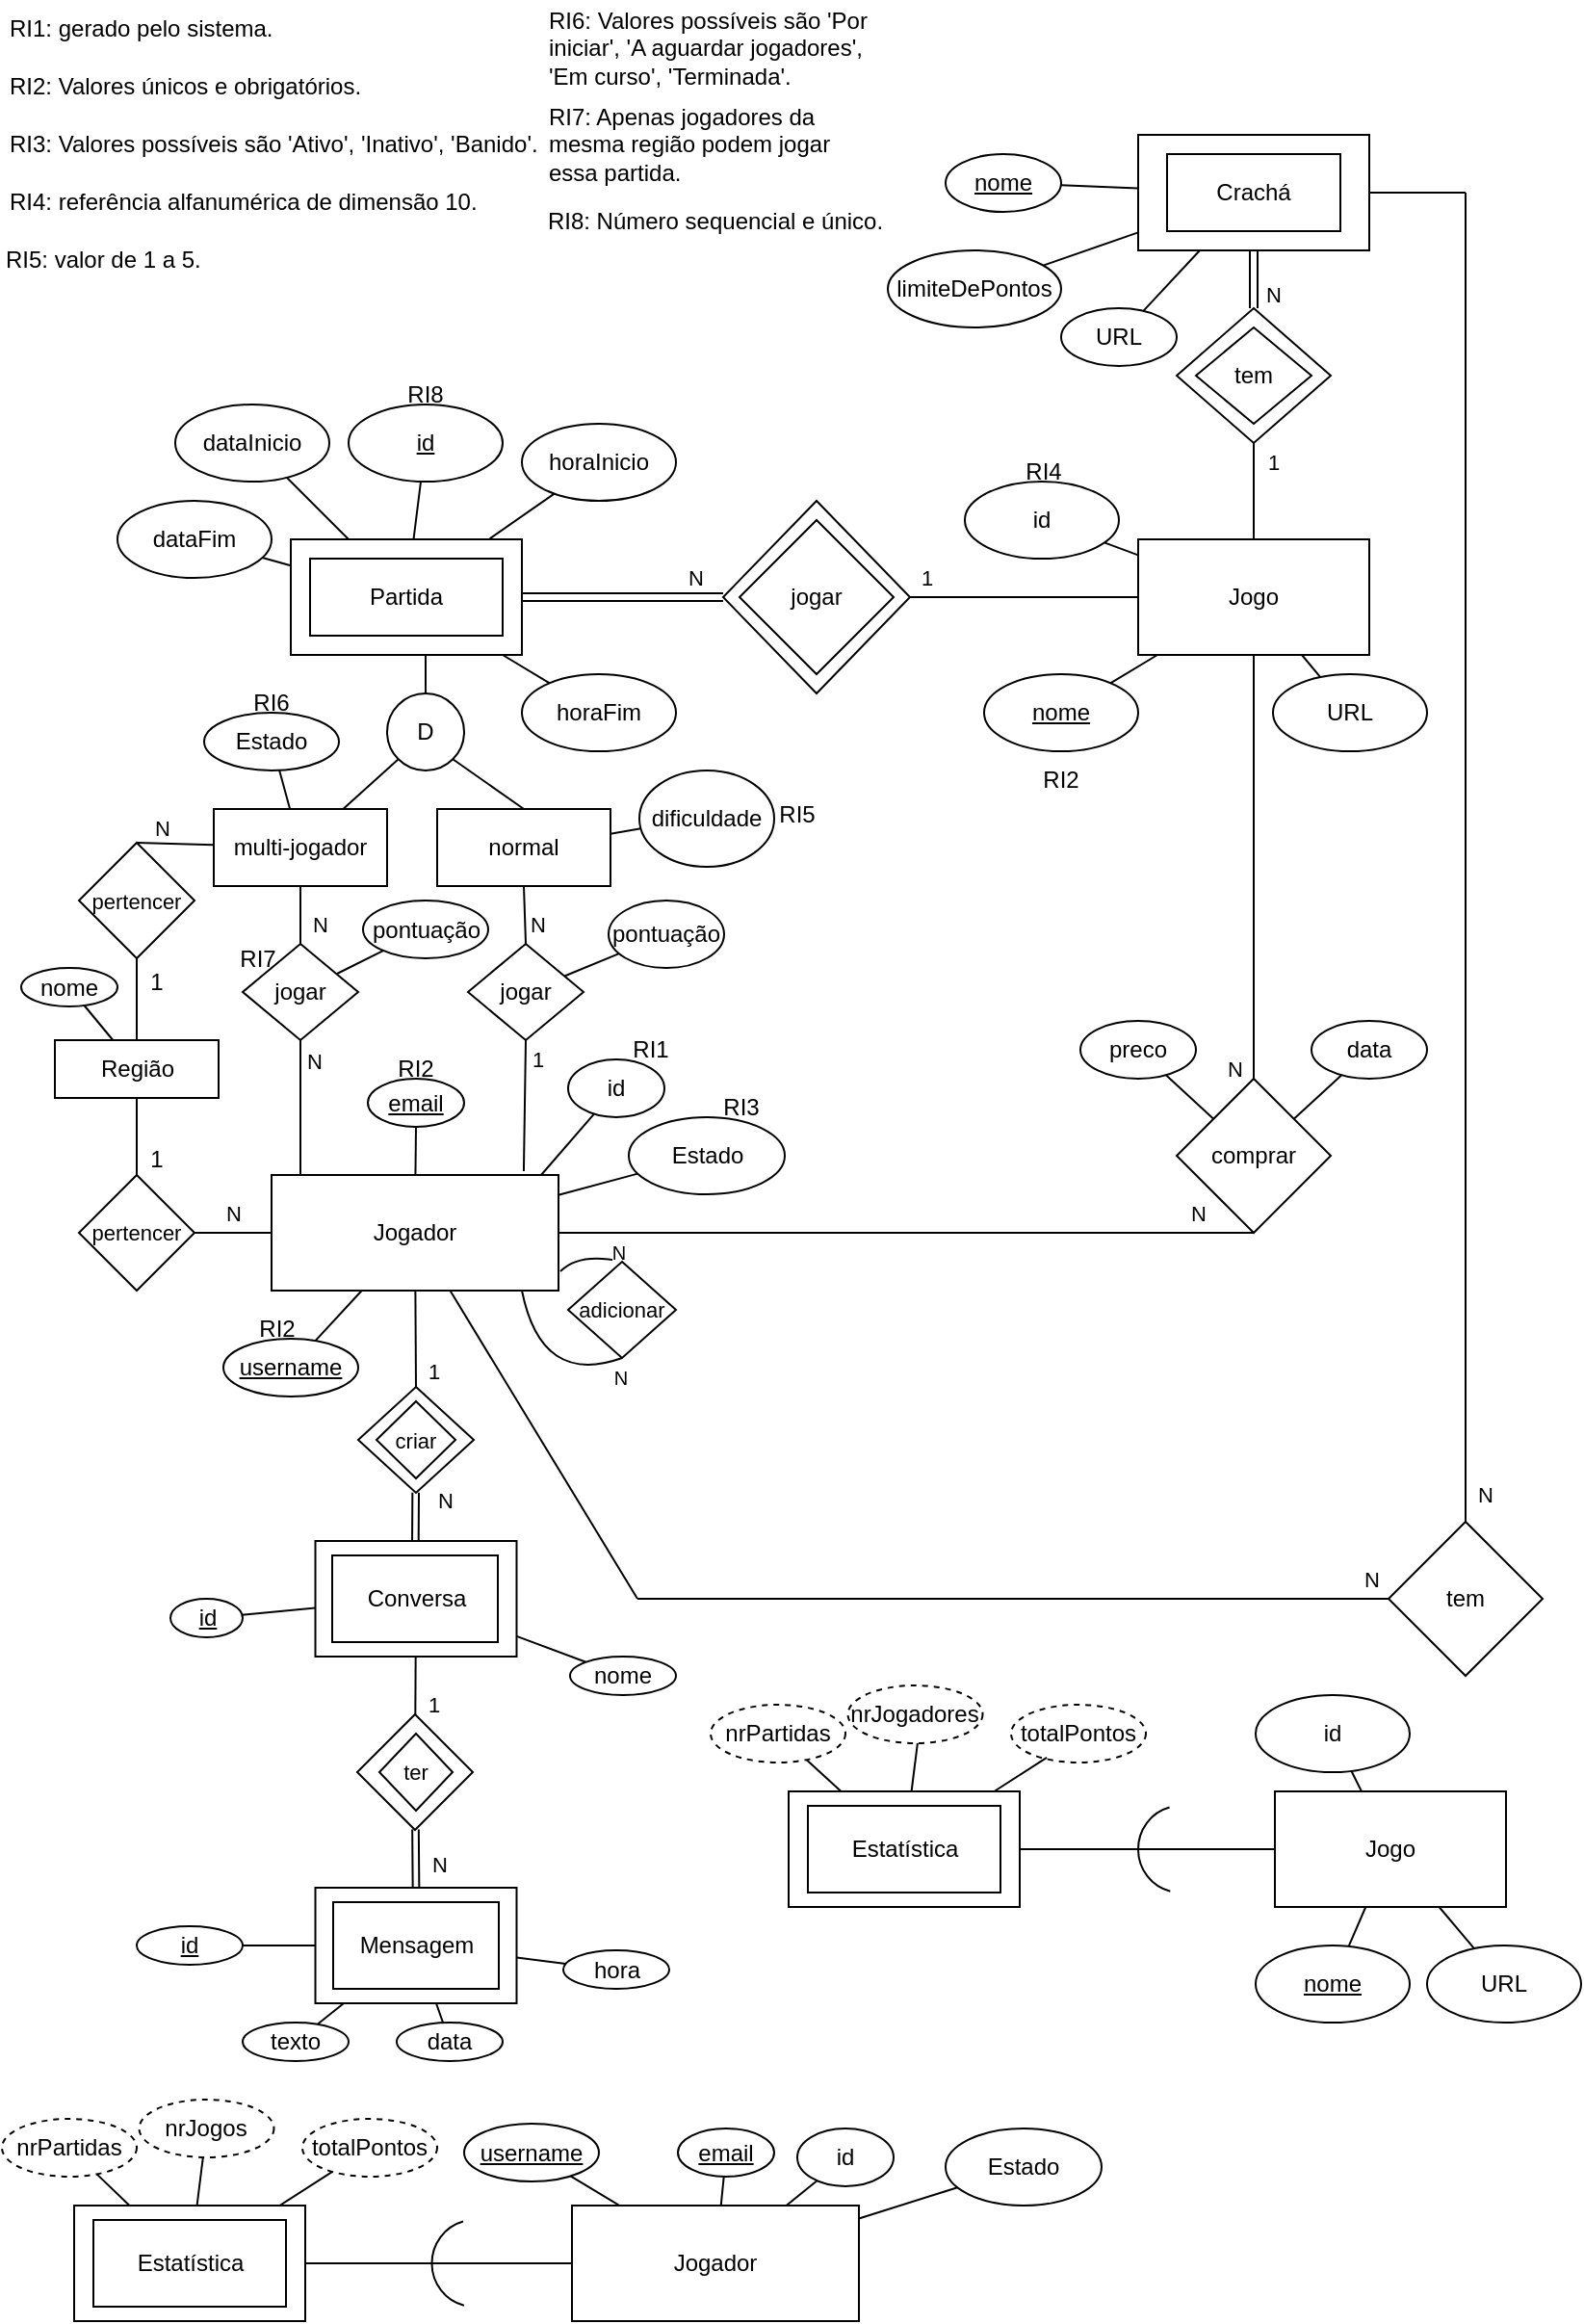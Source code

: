 <mxfile version="21.2.9" type="device">
  <diagram id="rx_o2-TzArGv7GZZlof3" name="Page-1">
    <mxGraphModel dx="985" dy="1586" grid="1" gridSize="10" guides="1" tooltips="1" connect="1" arrows="1" fold="1" page="1" pageScale="1" pageWidth="827" pageHeight="1169" math="0" shadow="0">
      <root>
        <mxCell id="0" />
        <mxCell id="1" parent="0" />
        <mxCell id="4ngtMrXkkLxwLe9Ttvsz-4" value="" style="rhombus;whiteSpace=wrap;html=1;" parent="1" vertex="1">
          <mxGeometry x="610" y="90" width="80" height="70" as="geometry" />
        </mxCell>
        <mxCell id="4ngtMrXkkLxwLe9Ttvsz-1" value="" style="rounded=0;whiteSpace=wrap;html=1;" parent="1" vertex="1">
          <mxGeometry x="590" width="120" height="60" as="geometry" />
        </mxCell>
        <mxCell id="ru7PqEgB39XRiWJJ0tET-6" value="" style="rhombus;whiteSpace=wrap;html=1;" parent="1" vertex="1">
          <mxGeometry x="374.5" y="190" width="97" height="100" as="geometry" />
        </mxCell>
        <mxCell id="ru7PqEgB39XRiWJJ0tET-2" value="" style="rounded=0;whiteSpace=wrap;html=1;" parent="1" vertex="1">
          <mxGeometry x="150" y="210" width="120" height="60" as="geometry" />
        </mxCell>
        <mxCell id="sh4LW6aI4arqNzveAwOA-1" value="Jogador" style="rounded=0;whiteSpace=wrap;html=1;" parent="1" vertex="1">
          <mxGeometry x="140" y="540" width="149" height="60" as="geometry" />
        </mxCell>
        <mxCell id="sh4LW6aI4arqNzveAwOA-2" value="Jogo" style="rounded=0;whiteSpace=wrap;html=1;" parent="1" vertex="1">
          <mxGeometry x="590" y="210" width="120" height="60" as="geometry" />
        </mxCell>
        <mxCell id="sh4LW6aI4arqNzveAwOA-3" value="Partida" style="rounded=0;whiteSpace=wrap;html=1;" parent="1" vertex="1">
          <mxGeometry x="160" y="220" width="100" height="40" as="geometry" />
        </mxCell>
        <mxCell id="sh4LW6aI4arqNzveAwOA-4" value="id" style="ellipse;whiteSpace=wrap;html=1;" parent="1" vertex="1">
          <mxGeometry x="294" y="480" width="50" height="30" as="geometry" />
        </mxCell>
        <mxCell id="sh4LW6aI4arqNzveAwOA-5" value="" style="endArrow=none;html=1;rounded=0;" parent="1" source="sh4LW6aI4arqNzveAwOA-4" edge="1">
          <mxGeometry width="50" height="50" relative="1" as="geometry">
            <mxPoint x="170" y="470" as="sourcePoint" />
            <mxPoint x="280" y="540" as="targetPoint" />
          </mxGeometry>
        </mxCell>
        <mxCell id="sh4LW6aI4arqNzveAwOA-6" value="&lt;u&gt;email&lt;/u&gt;" style="ellipse;whiteSpace=wrap;html=1;" parent="1" vertex="1">
          <mxGeometry x="190" y="490" width="50" height="25" as="geometry" />
        </mxCell>
        <mxCell id="sh4LW6aI4arqNzveAwOA-7" value="" style="endArrow=none;html=1;rounded=0;" parent="1" source="sh4LW6aI4arqNzveAwOA-6" target="sh4LW6aI4arqNzveAwOA-1" edge="1">
          <mxGeometry width="50" height="50" relative="1" as="geometry">
            <mxPoint x="114.522" y="595.63" as="sourcePoint" />
            <mxPoint x="170" y="568.889" as="targetPoint" />
          </mxGeometry>
        </mxCell>
        <mxCell id="sh4LW6aI4arqNzveAwOA-8" value="&lt;u&gt;username&lt;/u&gt;" style="ellipse;whiteSpace=wrap;html=1;" parent="1" vertex="1">
          <mxGeometry x="115" y="625" width="70" height="30" as="geometry" />
        </mxCell>
        <mxCell id="sh4LW6aI4arqNzveAwOA-9" value="" style="endArrow=none;html=1;rounded=0;" parent="1" source="sh4LW6aI4arqNzveAwOA-8" target="sh4LW6aI4arqNzveAwOA-1" edge="1">
          <mxGeometry width="50" height="50" relative="1" as="geometry">
            <mxPoint x="57.724" y="567.543" as="sourcePoint" />
            <mxPoint x="170" y="549.545" as="targetPoint" />
          </mxGeometry>
        </mxCell>
        <mxCell id="sh4LW6aI4arqNzveAwOA-10" value="Estado" style="ellipse;whiteSpace=wrap;html=1;" parent="1" vertex="1">
          <mxGeometry x="325.5" y="510" width="81" height="40" as="geometry" />
        </mxCell>
        <mxCell id="sh4LW6aI4arqNzveAwOA-11" value="" style="endArrow=none;html=1;rounded=0;" parent="1" source="sh4LW6aI4arqNzveAwOA-10" target="sh4LW6aI4arqNzveAwOA-1" edge="1">
          <mxGeometry width="50" height="50" relative="1" as="geometry">
            <mxPoint x="59.965" y="535.937" as="sourcePoint" />
            <mxPoint x="170" y="538.636" as="targetPoint" />
          </mxGeometry>
        </mxCell>
        <mxCell id="sh4LW6aI4arqNzveAwOA-14" value="Região" style="rounded=0;whiteSpace=wrap;html=1;" parent="1" vertex="1">
          <mxGeometry x="27.5" y="470" width="85" height="30" as="geometry" />
        </mxCell>
        <mxCell id="sh4LW6aI4arqNzveAwOA-15" value="nome" style="ellipse;whiteSpace=wrap;html=1;" parent="1" vertex="1">
          <mxGeometry x="10" y="432.5" width="50" height="20" as="geometry" />
        </mxCell>
        <mxCell id="sh4LW6aI4arqNzveAwOA-16" value="" style="endArrow=none;html=1;rounded=0;" parent="1" source="sh4LW6aI4arqNzveAwOA-15" target="sh4LW6aI4arqNzveAwOA-14" edge="1">
          <mxGeometry width="50" height="50" relative="1" as="geometry">
            <mxPoint x="190" y="390" as="sourcePoint" />
            <mxPoint x="240" y="230" as="targetPoint" />
          </mxGeometry>
        </mxCell>
        <mxCell id="sh4LW6aI4arqNzveAwOA-17" value="" style="endArrow=none;html=1;rounded=0;" parent="1" source="sh4LW6aI4arqNzveAwOA-18" target="sh4LW6aI4arqNzveAwOA-2" edge="1">
          <mxGeometry width="50" height="50" relative="1" as="geometry">
            <mxPoint x="460" y="150" as="sourcePoint" />
            <mxPoint x="340" y="300" as="targetPoint" />
          </mxGeometry>
        </mxCell>
        <mxCell id="sh4LW6aI4arqNzveAwOA-18" value="id" style="ellipse;whiteSpace=wrap;html=1;" parent="1" vertex="1">
          <mxGeometry x="500" y="180" width="80" height="40" as="geometry" />
        </mxCell>
        <mxCell id="sh4LW6aI4arqNzveAwOA-19" value="&lt;u&gt;nome&lt;/u&gt;" style="ellipse;whiteSpace=wrap;html=1;" parent="1" vertex="1">
          <mxGeometry x="510" y="280" width="80" height="40" as="geometry" />
        </mxCell>
        <mxCell id="sh4LW6aI4arqNzveAwOA-20" value="" style="endArrow=none;html=1;rounded=0;" parent="1" source="sh4LW6aI4arqNzveAwOA-19" target="sh4LW6aI4arqNzveAwOA-2" edge="1">
          <mxGeometry width="50" height="50" relative="1" as="geometry">
            <mxPoint x="486.161" y="178.295" as="sourcePoint" />
            <mxPoint x="523.333" y="220" as="targetPoint" />
          </mxGeometry>
        </mxCell>
        <mxCell id="sh4LW6aI4arqNzveAwOA-21" value="URL" style="ellipse;whiteSpace=wrap;html=1;" parent="1" vertex="1">
          <mxGeometry x="660" y="280" width="80" height="40" as="geometry" />
        </mxCell>
        <mxCell id="sh4LW6aI4arqNzveAwOA-22" value="" style="endArrow=none;html=1;rounded=0;" parent="1" source="sh4LW6aI4arqNzveAwOA-2" target="sh4LW6aI4arqNzveAwOA-21" edge="1">
          <mxGeometry width="50" height="50" relative="1" as="geometry">
            <mxPoint x="486.161" y="178.295" as="sourcePoint" />
            <mxPoint x="523.333" y="220" as="targetPoint" />
          </mxGeometry>
        </mxCell>
        <mxCell id="sh4LW6aI4arqNzveAwOA-23" value="comprar" style="rhombus;whiteSpace=wrap;html=1;" parent="1" vertex="1">
          <mxGeometry x="610" y="490" width="80" height="80" as="geometry" />
        </mxCell>
        <mxCell id="sh4LW6aI4arqNzveAwOA-24" value="" style="endArrow=none;html=1;rounded=0;entryX=0.5;entryY=1;entryDx=0;entryDy=0;" parent="1" source="sh4LW6aI4arqNzveAwOA-23" target="sh4LW6aI4arqNzveAwOA-2" edge="1">
          <mxGeometry width="50" height="50" relative="1" as="geometry">
            <mxPoint x="300" y="400" as="sourcePoint" />
            <mxPoint x="350" y="350" as="targetPoint" />
          </mxGeometry>
        </mxCell>
        <mxCell id="sh4LW6aI4arqNzveAwOA-32" value="N" style="edgeLabel;html=1;align=center;verticalAlign=middle;resizable=0;points=[];" parent="sh4LW6aI4arqNzveAwOA-24" vertex="1" connectable="0">
          <mxGeometry x="-0.382" y="-4" relative="1" as="geometry">
            <mxPoint x="-14" y="63" as="offset" />
          </mxGeometry>
        </mxCell>
        <mxCell id="sh4LW6aI4arqNzveAwOA-25" value="" style="endArrow=none;html=1;rounded=0;exitX=1;exitY=0.5;exitDx=0;exitDy=0;entryX=0.5;entryY=1;entryDx=0;entryDy=0;fillOpacity=100;" parent="1" source="sh4LW6aI4arqNzveAwOA-1" target="sh4LW6aI4arqNzveAwOA-23" edge="1">
          <mxGeometry x="0.093" y="-71" width="50" height="50" relative="1" as="geometry">
            <mxPoint x="560" y="410" as="sourcePoint" />
            <mxPoint x="540" y="530" as="targetPoint" />
            <mxPoint as="offset" />
          </mxGeometry>
        </mxCell>
        <mxCell id="sh4LW6aI4arqNzveAwOA-31" value="N" style="edgeLabel;html=1;align=center;verticalAlign=middle;resizable=0;points=[];" parent="sh4LW6aI4arqNzveAwOA-25" vertex="1" connectable="0">
          <mxGeometry x="-0.72" relative="1" as="geometry">
            <mxPoint x="281" y="-10" as="offset" />
          </mxGeometry>
        </mxCell>
        <mxCell id="sh4LW6aI4arqNzveAwOA-26" value="preco" style="ellipse;whiteSpace=wrap;html=1;" parent="1" vertex="1">
          <mxGeometry x="560" y="460" width="60" height="30" as="geometry" />
        </mxCell>
        <mxCell id="sh4LW6aI4arqNzveAwOA-27" value="" style="endArrow=none;html=1;rounded=0;" parent="1" source="sh4LW6aI4arqNzveAwOA-26" target="sh4LW6aI4arqNzveAwOA-23" edge="1">
          <mxGeometry width="50" height="50" relative="1" as="geometry">
            <mxPoint x="246.585" y="635.07" as="sourcePoint" />
            <mxPoint x="235.182" y="570" as="targetPoint" />
          </mxGeometry>
        </mxCell>
        <mxCell id="sh4LW6aI4arqNzveAwOA-28" value="" style="endArrow=none;html=1;rounded=0;" parent="1" source="sh4LW6aI4arqNzveAwOA-23" target="sh4LW6aI4arqNzveAwOA-29" edge="1">
          <mxGeometry width="50" height="50" relative="1" as="geometry">
            <mxPoint x="497.438" y="471.571" as="sourcePoint" />
            <mxPoint x="570" y="580" as="targetPoint" />
          </mxGeometry>
        </mxCell>
        <mxCell id="sh4LW6aI4arqNzveAwOA-29" value="data" style="ellipse;whiteSpace=wrap;html=1;" parent="1" vertex="1">
          <mxGeometry x="680" y="460" width="60" height="30" as="geometry" />
        </mxCell>
        <mxCell id="sh4LW6aI4arqNzveAwOA-33" value="N" style="endArrow=none;html=1;rounded=0;entryX=1;entryY=0.5;entryDx=0;entryDy=0;shape=link;" parent="1" source="ru7PqEgB39XRiWJJ0tET-6" target="ru7PqEgB39XRiWJJ0tET-2" edge="1">
          <mxGeometry x="-0.723" y="-10" width="50" height="50" relative="1" as="geometry">
            <mxPoint x="370" y="240" as="sourcePoint" />
            <mxPoint x="310" y="240" as="targetPoint" />
            <mxPoint as="offset" />
          </mxGeometry>
        </mxCell>
        <mxCell id="sh4LW6aI4arqNzveAwOA-35" value="1" style="endArrow=none;html=1;rounded=0;exitX=0;exitY=0.5;exitDx=0;exitDy=0;" parent="1" source="sh4LW6aI4arqNzveAwOA-2" target="ru7PqEgB39XRiWJJ0tET-6" edge="1">
          <mxGeometry x="0.857" y="-10" width="50" height="50" relative="1" as="geometry">
            <mxPoint x="360" y="250" as="sourcePoint" />
            <mxPoint x="490" y="220" as="targetPoint" />
            <mxPoint as="offset" />
          </mxGeometry>
        </mxCell>
        <mxCell id="sh4LW6aI4arqNzveAwOA-36" value="jogar" style="rhombus;whiteSpace=wrap;html=1;" parent="1" vertex="1">
          <mxGeometry x="383" y="200" width="80" height="80" as="geometry" />
        </mxCell>
        <mxCell id="sh4LW6aI4arqNzveAwOA-38" value="&lt;u&gt;id&lt;/u&gt;" style="ellipse;whiteSpace=wrap;html=1;" parent="1" vertex="1">
          <mxGeometry x="180" y="140" width="80" height="40" as="geometry" />
        </mxCell>
        <mxCell id="sh4LW6aI4arqNzveAwOA-39" value="" style="endArrow=none;html=1;rounded=0;" parent="1" source="ru7PqEgB39XRiWJJ0tET-2" target="sh4LW6aI4arqNzveAwOA-38" edge="1">
          <mxGeometry width="50" height="50" relative="1" as="geometry">
            <mxPoint x="230" y="190" as="sourcePoint" />
            <mxPoint x="290" y="250" as="targetPoint" />
          </mxGeometry>
        </mxCell>
        <mxCell id="sh4LW6aI4arqNzveAwOA-42" value="dataInicio" style="ellipse;whiteSpace=wrap;html=1;" parent="1" vertex="1">
          <mxGeometry x="90" y="140" width="80" height="40" as="geometry" />
        </mxCell>
        <mxCell id="sh4LW6aI4arqNzveAwOA-43" value="" style="endArrow=none;html=1;rounded=0;" parent="1" source="sh4LW6aI4arqNzveAwOA-42" target="ru7PqEgB39XRiWJJ0tET-2" edge="1">
          <mxGeometry width="50" height="50" relative="1" as="geometry">
            <mxPoint x="230" y="220" as="sourcePoint" />
            <mxPoint x="200" y="190" as="targetPoint" />
          </mxGeometry>
        </mxCell>
        <mxCell id="sh4LW6aI4arqNzveAwOA-44" value="dataFim" style="ellipse;whiteSpace=wrap;html=1;" parent="1" vertex="1">
          <mxGeometry x="60" y="190" width="80" height="40" as="geometry" />
        </mxCell>
        <mxCell id="sh4LW6aI4arqNzveAwOA-45" value="" style="endArrow=none;html=1;rounded=0;" parent="1" source="sh4LW6aI4arqNzveAwOA-44" target="ru7PqEgB39XRiWJJ0tET-2" edge="1">
          <mxGeometry width="50" height="50" relative="1" as="geometry">
            <mxPoint x="151.078" y="186.998" as="sourcePoint" />
            <mxPoint x="140" y="250" as="targetPoint" />
          </mxGeometry>
        </mxCell>
        <mxCell id="sh4LW6aI4arqNzveAwOA-47" value="horaInicio" style="ellipse;whiteSpace=wrap;html=1;" parent="1" vertex="1">
          <mxGeometry x="270" y="150" width="80" height="40" as="geometry" />
        </mxCell>
        <mxCell id="sh4LW6aI4arqNzveAwOA-48" value="" style="endArrow=none;html=1;rounded=0;" parent="1" source="sh4LW6aI4arqNzveAwOA-47" target="ru7PqEgB39XRiWJJ0tET-2" edge="1">
          <mxGeometry width="50" height="50" relative="1" as="geometry">
            <mxPoint x="145.777" y="228.944" as="sourcePoint" />
            <mxPoint x="290" y="220" as="targetPoint" />
          </mxGeometry>
        </mxCell>
        <mxCell id="sh4LW6aI4arqNzveAwOA-50" value="horaFim" style="ellipse;whiteSpace=wrap;html=1;" parent="1" vertex="1">
          <mxGeometry x="270" y="280" width="80" height="40" as="geometry" />
        </mxCell>
        <mxCell id="sh4LW6aI4arqNzveAwOA-51" value="" style="endArrow=none;html=1;rounded=0;" parent="1" source="sh4LW6aI4arqNzveAwOA-50" target="ru7PqEgB39XRiWJJ0tET-2" edge="1">
          <mxGeometry width="50" height="50" relative="1" as="geometry">
            <mxPoint x="230" y="310" as="sourcePoint" />
            <mxPoint x="290" y="270" as="targetPoint" />
          </mxGeometry>
        </mxCell>
        <mxCell id="sh4LW6aI4arqNzveAwOA-52" value="pertencer" style="rhombus;whiteSpace=wrap;html=1;fontSize=11;" parent="1" vertex="1">
          <mxGeometry x="40" y="540" width="60" height="60" as="geometry" />
        </mxCell>
        <mxCell id="sh4LW6aI4arqNzveAwOA-53" value="N" style="endArrow=none;html=1;rounded=0;entryX=0;entryY=0.5;entryDx=0;entryDy=0;" parent="1" source="sh4LW6aI4arqNzveAwOA-52" target="sh4LW6aI4arqNzveAwOA-1" edge="1">
          <mxGeometry y="10" width="50" height="50" relative="1" as="geometry">
            <mxPoint x="110" y="560" as="sourcePoint" />
            <mxPoint x="160" y="510" as="targetPoint" />
            <mxPoint as="offset" />
          </mxGeometry>
        </mxCell>
        <mxCell id="sh4LW6aI4arqNzveAwOA-54" value="1" style="endArrow=none;html=1;rounded=0;exitX=0.5;exitY=1;exitDx=0;exitDy=0;fontSize=12;" parent="1" source="sh4LW6aI4arqNzveAwOA-14" target="sh4LW6aI4arqNzveAwOA-52" edge="1">
          <mxGeometry x="0.577" y="10" width="50" height="50" relative="1" as="geometry">
            <mxPoint x="70" y="600" as="sourcePoint" />
            <mxPoint x="70" y="540" as="targetPoint" />
            <mxPoint as="offset" />
          </mxGeometry>
        </mxCell>
        <mxCell id="sh4LW6aI4arqNzveAwOA-55" value="D" style="ellipse;whiteSpace=wrap;html=1;aspect=fixed;" parent="1" vertex="1">
          <mxGeometry x="200" y="290" width="40" height="40" as="geometry" />
        </mxCell>
        <mxCell id="sh4LW6aI4arqNzveAwOA-56" value="" style="endArrow=none;html=1;rounded=0;" parent="1" source="sh4LW6aI4arqNzveAwOA-55" edge="1">
          <mxGeometry width="50" height="50" relative="1" as="geometry">
            <mxPoint x="240" y="390" as="sourcePoint" />
            <mxPoint x="220" y="270" as="targetPoint" />
          </mxGeometry>
        </mxCell>
        <mxCell id="sh4LW6aI4arqNzveAwOA-57" value="multi-jogador" style="rounded=0;whiteSpace=wrap;html=1;" parent="1" vertex="1">
          <mxGeometry x="110" y="350" width="90" height="40" as="geometry" />
        </mxCell>
        <mxCell id="sh4LW6aI4arqNzveAwOA-58" value="" style="endArrow=none;html=1;rounded=0;entryX=0;entryY=1;entryDx=0;entryDy=0;" parent="1" source="sh4LW6aI4arqNzveAwOA-57" target="sh4LW6aI4arqNzveAwOA-55" edge="1">
          <mxGeometry width="50" height="50" relative="1" as="geometry">
            <mxPoint x="222.764" y="300.192" as="sourcePoint" />
            <mxPoint x="220" y="310" as="targetPoint" />
          </mxGeometry>
        </mxCell>
        <mxCell id="sh4LW6aI4arqNzveAwOA-59" value="" style="endArrow=none;html=1;rounded=0;entryX=1;entryY=1;entryDx=0;entryDy=0;exitX=0.5;exitY=0;exitDx=0;exitDy=0;" parent="1" source="sh4LW6aI4arqNzveAwOA-60" target="sh4LW6aI4arqNzveAwOA-55" edge="1">
          <mxGeometry width="50" height="50" relative="1" as="geometry">
            <mxPoint x="250" y="340" as="sourcePoint" />
            <mxPoint x="205.858" y="334.142" as="targetPoint" />
          </mxGeometry>
        </mxCell>
        <mxCell id="sh4LW6aI4arqNzveAwOA-60" value="normal" style="rounded=0;whiteSpace=wrap;html=1;" parent="1" vertex="1">
          <mxGeometry x="226" y="350" width="90" height="40" as="geometry" />
        </mxCell>
        <mxCell id="sh4LW6aI4arqNzveAwOA-61" value="dificuldade" style="ellipse;whiteSpace=wrap;html=1;" parent="1" vertex="1">
          <mxGeometry x="331" y="330" width="70" height="50" as="geometry" />
        </mxCell>
        <mxCell id="sh4LW6aI4arqNzveAwOA-62" value="" style="endArrow=none;html=1;rounded=0;" parent="1" source="sh4LW6aI4arqNzveAwOA-61" target="sh4LW6aI4arqNzveAwOA-60" edge="1">
          <mxGeometry width="50" height="50" relative="1" as="geometry">
            <mxPoint x="230" y="460" as="sourcePoint" />
            <mxPoint x="280" y="410" as="targetPoint" />
          </mxGeometry>
        </mxCell>
        <mxCell id="sh4LW6aI4arqNzveAwOA-63" value="jogar" style="rhombus;whiteSpace=wrap;html=1;" parent="1" vertex="1">
          <mxGeometry x="125" y="420" width="60" height="50" as="geometry" />
        </mxCell>
        <mxCell id="sh4LW6aI4arqNzveAwOA-65" value="N" style="endArrow=none;html=1;rounded=0;entryX=0.5;entryY=0;entryDx=0;entryDy=0;" parent="1" source="sh4LW6aI4arqNzveAwOA-57" target="sh4LW6aI4arqNzveAwOA-63" edge="1">
          <mxGeometry x="0.333" y="10" width="50" height="50" relative="1" as="geometry">
            <mxPoint x="110" y="480" as="sourcePoint" />
            <mxPoint x="160" y="430" as="targetPoint" />
            <mxPoint as="offset" />
          </mxGeometry>
        </mxCell>
        <mxCell id="sh4LW6aI4arqNzveAwOA-67" value="N" style="endArrow=none;html=1;rounded=0;" parent="1" source="sh4LW6aI4arqNzveAwOA-63" edge="1">
          <mxGeometry x="-0.69" y="7" width="50" height="50" relative="1" as="geometry">
            <mxPoint x="153" y="469" as="sourcePoint" />
            <mxPoint x="155" y="540" as="targetPoint" />
            <mxPoint as="offset" />
          </mxGeometry>
        </mxCell>
        <mxCell id="sh4LW6aI4arqNzveAwOA-70" value="jogar" style="rhombus;whiteSpace=wrap;html=1;" parent="1" vertex="1">
          <mxGeometry x="242" y="420" width="60" height="50" as="geometry" />
        </mxCell>
        <mxCell id="sh4LW6aI4arqNzveAwOA-72" value="N" style="endArrow=none;html=1;rounded=0;entryX=0.5;entryY=0;entryDx=0;entryDy=0;exitX=0.5;exitY=1;exitDx=0;exitDy=0;" parent="1" source="sh4LW6aI4arqNzveAwOA-60" target="sh4LW6aI4arqNzveAwOA-70" edge="1">
          <mxGeometry x="0.333" y="6" width="50" height="50" relative="1" as="geometry">
            <mxPoint x="170" y="400" as="sourcePoint" />
            <mxPoint x="220" y="350" as="targetPoint" />
            <mxPoint as="offset" />
          </mxGeometry>
        </mxCell>
        <mxCell id="sh4LW6aI4arqNzveAwOA-73" value="1" style="endArrow=none;html=1;rounded=0;exitX=0.5;exitY=1;exitDx=0;exitDy=0;entryX=0.879;entryY=-0.034;entryDx=0;entryDy=0;entryPerimeter=0;" parent="1" source="sh4LW6aI4arqNzveAwOA-70" target="sh4LW6aI4arqNzveAwOA-1" edge="1">
          <mxGeometry x="-0.714" y="6" width="50" height="50" relative="1" as="geometry">
            <mxPoint x="274" y="400" as="sourcePoint" />
            <mxPoint x="264" y="540" as="targetPoint" />
            <mxPoint as="offset" />
          </mxGeometry>
        </mxCell>
        <mxCell id="sh4LW6aI4arqNzveAwOA-75" value="" style="endArrow=none;html=1;rounded=0;" parent="1" source="sh4LW6aI4arqNzveAwOA-77" target="sh4LW6aI4arqNzveAwOA-63" edge="1">
          <mxGeometry width="50" height="50" relative="1" as="geometry">
            <mxPoint x="70" y="430" as="sourcePoint" />
            <mxPoint x="70" y="400" as="targetPoint" />
          </mxGeometry>
        </mxCell>
        <mxCell id="sh4LW6aI4arqNzveAwOA-77" value="pontuação" style="ellipse;whiteSpace=wrap;html=1;" parent="1" vertex="1">
          <mxGeometry x="187.5" y="397.5" width="65" height="30" as="geometry" />
        </mxCell>
        <mxCell id="sh4LW6aI4arqNzveAwOA-79" value="pontuação" style="ellipse;whiteSpace=wrap;html=1;" parent="1" vertex="1">
          <mxGeometry x="315" y="397.5" width="60" height="35" as="geometry" />
        </mxCell>
        <mxCell id="sh4LW6aI4arqNzveAwOA-80" value="" style="endArrow=none;html=1;rounded=0;" parent="1" source="sh4LW6aI4arqNzveAwOA-79" target="sh4LW6aI4arqNzveAwOA-70" edge="1">
          <mxGeometry width="50" height="50" relative="1" as="geometry">
            <mxPoint x="89.05" y="444.628" as="sourcePoint" />
            <mxPoint x="134.39" y="451.341" as="targetPoint" />
          </mxGeometry>
        </mxCell>
        <mxCell id="sh4LW6aI4arqNzveAwOA-81" value="Estado" style="ellipse;whiteSpace=wrap;html=1;" parent="1" vertex="1">
          <mxGeometry x="105" y="300" width="70" height="30" as="geometry" />
        </mxCell>
        <mxCell id="sh4LW6aI4arqNzveAwOA-82" value="" style="endArrow=none;html=1;rounded=0;" parent="1" source="sh4LW6aI4arqNzveAwOA-57" target="sh4LW6aI4arqNzveAwOA-81" edge="1">
          <mxGeometry width="50" height="50" relative="1" as="geometry">
            <mxPoint x="270" y="370" as="sourcePoint" />
            <mxPoint x="270" y="330" as="targetPoint" />
          </mxGeometry>
        </mxCell>
        <mxCell id="sh4LW6aI4arqNzveAwOA-93" value="" style="endArrow=none;html=1;rounded=0;entryX=0.5;entryY=0;entryDx=0;entryDy=0;endSize=0;startSize=0;" parent="1" source="sh4LW6aI4arqNzveAwOA-57" target="4ngtMrXkkLxwLe9Ttvsz-7" edge="1">
          <mxGeometry width="50" height="50" relative="1" as="geometry">
            <mxPoint x="120" y="240" as="sourcePoint" />
            <mxPoint x="70" y="370" as="targetPoint" />
          </mxGeometry>
        </mxCell>
        <mxCell id="4ngtMrXkkLxwLe9Ttvsz-10" value="N" style="edgeLabel;html=1;align=center;verticalAlign=middle;resizable=0;points=[];" parent="sh4LW6aI4arqNzveAwOA-93" vertex="1" connectable="0">
          <mxGeometry x="0.367" y="2" relative="1" as="geometry">
            <mxPoint y="-10" as="offset" />
          </mxGeometry>
        </mxCell>
        <mxCell id="sh4LW6aI4arqNzveAwOA-97" value="Crachá" style="rounded=0;whiteSpace=wrap;html=1;" parent="1" vertex="1">
          <mxGeometry x="605" y="10" width="90" height="40" as="geometry" />
        </mxCell>
        <mxCell id="sh4LW6aI4arqNzveAwOA-100" value="" style="endArrow=none;html=1;rounded=0;" parent="1" source="sh4LW6aI4arqNzveAwOA-102" target="4ngtMrXkkLxwLe9Ttvsz-1" edge="1">
          <mxGeometry width="50" height="50" relative="1" as="geometry">
            <mxPoint x="540" y="50" as="sourcePoint" />
            <mxPoint x="840" y="130" as="targetPoint" />
          </mxGeometry>
        </mxCell>
        <mxCell id="sh4LW6aI4arqNzveAwOA-102" value="&lt;u&gt;nome&lt;/u&gt;" style="ellipse;whiteSpace=wrap;html=1;" parent="1" vertex="1">
          <mxGeometry x="490" y="10" width="60" height="30" as="geometry" />
        </mxCell>
        <mxCell id="sh4LW6aI4arqNzveAwOA-105" value="tem" style="rhombus;whiteSpace=wrap;html=1;" parent="1" vertex="1">
          <mxGeometry x="620" y="100" width="60" height="50" as="geometry" />
        </mxCell>
        <mxCell id="sh4LW6aI4arqNzveAwOA-106" value="N" style="endArrow=none;html=1;rounded=0;shape=link;" parent="1" source="4ngtMrXkkLxwLe9Ttvsz-4" target="4ngtMrXkkLxwLe9Ttvsz-1" edge="1">
          <mxGeometry x="-0.5" y="-10" width="50" height="50" relative="1" as="geometry">
            <mxPoint x="360" y="260" as="sourcePoint" />
            <mxPoint x="410" y="210" as="targetPoint" />
            <mxPoint as="offset" />
          </mxGeometry>
        </mxCell>
        <mxCell id="sh4LW6aI4arqNzveAwOA-107" value="" style="endArrow=none;html=1;rounded=0;" parent="1" source="4ngtMrXkkLxwLe9Ttvsz-4" target="sh4LW6aI4arqNzveAwOA-2" edge="1">
          <mxGeometry width="50" height="50" relative="1" as="geometry">
            <mxPoint x="650" y="160" as="sourcePoint" />
            <mxPoint x="560" y="210" as="targetPoint" />
          </mxGeometry>
        </mxCell>
        <mxCell id="sh4LW6aI4arqNzveAwOA-108" value="1" style="edgeLabel;html=1;align=center;verticalAlign=middle;resizable=0;points=[];" parent="sh4LW6aI4arqNzveAwOA-107" vertex="1" connectable="0">
          <mxGeometry x="-0.181" y="-2" relative="1" as="geometry">
            <mxPoint x="12" y="-11" as="offset" />
          </mxGeometry>
        </mxCell>
        <mxCell id="sh4LW6aI4arqNzveAwOA-109" value="" style="endArrow=none;html=1;rounded=0;" parent="1" source="sh4LW6aI4arqNzveAwOA-110" target="4ngtMrXkkLxwLe9Ttvsz-1" edge="1">
          <mxGeometry width="50" height="50" relative="1" as="geometry">
            <mxPoint x="470" y="60" as="sourcePoint" />
            <mxPoint x="520" y="120" as="targetPoint" />
          </mxGeometry>
        </mxCell>
        <mxCell id="sh4LW6aI4arqNzveAwOA-110" value="limiteDePontos" style="ellipse;whiteSpace=wrap;html=1;" parent="1" vertex="1">
          <mxGeometry x="460" y="60" width="90" height="40" as="geometry" />
        </mxCell>
        <mxCell id="sh4LW6aI4arqNzveAwOA-111" value="URL" style="ellipse;whiteSpace=wrap;html=1;" parent="1" vertex="1">
          <mxGeometry x="550" y="90" width="60" height="30" as="geometry" />
        </mxCell>
        <mxCell id="sh4LW6aI4arqNzveAwOA-112" value="" style="endArrow=none;html=1;rounded=0;" parent="1" source="sh4LW6aI4arqNzveAwOA-111" target="4ngtMrXkkLxwLe9Ttvsz-1" edge="1">
          <mxGeometry width="50" height="50" relative="1" as="geometry">
            <mxPoint x="509.771" y="67.983" as="sourcePoint" />
            <mxPoint x="525" y="67.143" as="targetPoint" />
          </mxGeometry>
        </mxCell>
        <mxCell id="sh4LW6aI4arqNzveAwOA-113" value="tem" style="rhombus;whiteSpace=wrap;html=1;" parent="1" vertex="1">
          <mxGeometry x="720" y="720" width="80" height="80" as="geometry" />
        </mxCell>
        <mxCell id="sh4LW6aI4arqNzveAwOA-115" value="" style="endArrow=none;html=1;rounded=0;entryX=1;entryY=0.5;entryDx=0;entryDy=0;" parent="1" target="4ngtMrXkkLxwLe9Ttvsz-1" edge="1">
          <mxGeometry width="50" height="50" relative="1" as="geometry">
            <mxPoint x="760" y="30" as="sourcePoint" />
            <mxPoint x="720" y="30" as="targetPoint" />
          </mxGeometry>
        </mxCell>
        <mxCell id="sh4LW6aI4arqNzveAwOA-116" value="" style="endArrow=none;html=1;rounded=0;exitX=0.5;exitY=0;exitDx=0;exitDy=0;" parent="1" source="sh4LW6aI4arqNzveAwOA-113" edge="1">
          <mxGeometry width="50" height="50" relative="1" as="geometry">
            <mxPoint x="680" y="650" as="sourcePoint" />
            <mxPoint x="760" y="30" as="targetPoint" />
          </mxGeometry>
        </mxCell>
        <mxCell id="sh4LW6aI4arqNzveAwOA-120" value="N" style="edgeLabel;html=1;align=center;verticalAlign=middle;resizable=0;points=[];" parent="sh4LW6aI4arqNzveAwOA-116" vertex="1" connectable="0">
          <mxGeometry x="-0.925" y="2" relative="1" as="geometry">
            <mxPoint x="12" y="12" as="offset" />
          </mxGeometry>
        </mxCell>
        <mxCell id="sh4LW6aI4arqNzveAwOA-117" value="" style="endArrow=none;html=1;rounded=0;" parent="1" target="sh4LW6aI4arqNzveAwOA-1" edge="1">
          <mxGeometry width="50" height="50" relative="1" as="geometry">
            <mxPoint x="330" y="760" as="sourcePoint" />
            <mxPoint x="259.63" y="600" as="targetPoint" />
          </mxGeometry>
        </mxCell>
        <mxCell id="sh4LW6aI4arqNzveAwOA-118" value="" style="endArrow=none;html=1;rounded=0;" parent="1" target="sh4LW6aI4arqNzveAwOA-113" edge="1">
          <mxGeometry width="50" height="50" relative="1" as="geometry">
            <mxPoint x="330" y="760" as="sourcePoint" />
            <mxPoint x="220" y="570" as="targetPoint" />
          </mxGeometry>
        </mxCell>
        <mxCell id="sh4LW6aI4arqNzveAwOA-119" value="N" style="edgeLabel;html=1;align=center;verticalAlign=middle;resizable=0;points=[];" parent="sh4LW6aI4arqNzveAwOA-118" vertex="1" connectable="0">
          <mxGeometry x="0.848" y="2" relative="1" as="geometry">
            <mxPoint x="20" y="-8" as="offset" />
          </mxGeometry>
        </mxCell>
        <mxCell id="GUx_8Err7lqsjJnCRb__-1" value="N" style="curved=1;endArrow=none;html=1;rounded=0;endFill=0;fontSize=10;entryX=0.5;entryY=0;entryDx=0;entryDy=0;" parent="1" target="GUx_8Err7lqsjJnCRb__-4" edge="1">
          <mxGeometry x="0.833" y="4" width="50" height="50" relative="1" as="geometry">
            <mxPoint x="290" y="590" as="sourcePoint" />
            <mxPoint x="320" y="594" as="targetPoint" />
            <Array as="points">
              <mxPoint x="300" y="580" />
            </Array>
            <mxPoint as="offset" />
          </mxGeometry>
        </mxCell>
        <mxCell id="GUx_8Err7lqsjJnCRb__-4" value="adicionar" style="rhombus;whiteSpace=wrap;html=1;fontSize=11;" parent="1" vertex="1">
          <mxGeometry x="294" y="585" width="56" height="50" as="geometry" />
        </mxCell>
        <mxCell id="GUx_8Err7lqsjJnCRb__-5" value="N" style="curved=1;endArrow=none;html=1;rounded=0;endFill=0;entryX=0.5;entryY=1;entryDx=0;entryDy=0;fontSize=10;" parent="1" target="GUx_8Err7lqsjJnCRb__-4" edge="1">
          <mxGeometry x="0.909" y="-9" width="50" height="50" relative="1" as="geometry">
            <mxPoint x="270" y="600" as="sourcePoint" />
            <mxPoint x="319.914" y="660" as="targetPoint" />
            <Array as="points">
              <mxPoint x="280" y="650" />
            </Array>
            <mxPoint as="offset" />
          </mxGeometry>
        </mxCell>
        <mxCell id="oKa5vw6iY9zJSlI11yUQ-1" value="N" style="endArrow=none;html=1;rounded=0;shape=link;width=3.333;" parent="1" source="oKa5vw6iY9zJSlI11yUQ-8" target="oKa5vw6iY9zJSlI11yUQ-17" edge="1">
          <mxGeometry x="-0.75" y="15" width="50" height="50" relative="1" as="geometry">
            <mxPoint x="170" y="670" as="sourcePoint" />
            <mxPoint x="80" y="750" as="targetPoint" />
            <mxPoint as="offset" />
          </mxGeometry>
        </mxCell>
        <mxCell id="oKa5vw6iY9zJSlI11yUQ-3" value="Conversa" style="whiteSpace=wrap;html=1;gradientColor=none;fillStyle=auto;" parent="1" vertex="1">
          <mxGeometry x="162.75" y="730" width="104.5" height="60" as="geometry" />
        </mxCell>
        <mxCell id="oKa5vw6iY9zJSlI11yUQ-4" value="&lt;span&gt;id&lt;/span&gt;" style="ellipse;whiteSpace=wrap;html=1;fontStyle=4" parent="1" vertex="1">
          <mxGeometry x="87.5" y="760" width="37.5" height="20" as="geometry" />
        </mxCell>
        <mxCell id="oKa5vw6iY9zJSlI11yUQ-5" value="" style="endArrow=none;html=1;rounded=0;" parent="1" source="oKa5vw6iY9zJSlI11yUQ-4" target="oKa5vw6iY9zJSlI11yUQ-3" edge="1">
          <mxGeometry width="50" height="50" relative="1" as="geometry">
            <mxPoint x="-8.276" y="747.543" as="sourcePoint" />
            <mxPoint x="129" y="780" as="targetPoint" />
          </mxGeometry>
        </mxCell>
        <mxCell id="oKa5vw6iY9zJSlI11yUQ-8" value="criar" style="rhombus;whiteSpace=wrap;html=1;fontSize=11;" parent="1" vertex="1">
          <mxGeometry x="185" y="650" width="60" height="55" as="geometry" />
        </mxCell>
        <mxCell id="oKa5vw6iY9zJSlI11yUQ-9" value="1" style="endArrow=none;html=1;rounded=0;exitX=0.5;exitY=0;exitDx=0;exitDy=0;" parent="1" source="oKa5vw6iY9zJSlI11yUQ-8" target="sh4LW6aI4arqNzveAwOA-1" edge="1">
          <mxGeometry x="-0.682" y="-9" width="50" height="50" relative="1" as="geometry">
            <mxPoint x="269.13" y="770" as="sourcePoint" />
            <mxPoint x="269.63" y="610" as="targetPoint" />
            <mxPoint as="offset" />
          </mxGeometry>
        </mxCell>
        <mxCell id="oKa5vw6iY9zJSlI11yUQ-12" value="hora" style="ellipse;whiteSpace=wrap;html=1;fontStyle=0" parent="1" vertex="1">
          <mxGeometry x="291.5" y="942.5" width="55" height="20" as="geometry" />
        </mxCell>
        <mxCell id="oKa5vw6iY9zJSlI11yUQ-13" value="" style="endArrow=none;html=1;rounded=0;" parent="1" source="oKa5vw6iY9zJSlI11yUQ-12" target="x1HZbCk4ZVHeFLp-am_p-4" edge="1">
          <mxGeometry width="50" height="50" relative="1" as="geometry">
            <mxPoint x="-109.776" y="867.543" as="sourcePoint" />
            <mxPoint x="260" y="943.529" as="targetPoint" />
          </mxGeometry>
        </mxCell>
        <mxCell id="oKa5vw6iY9zJSlI11yUQ-14" value="data" style="ellipse;whiteSpace=wrap;html=1;fontStyle=0" parent="1" vertex="1">
          <mxGeometry x="205" y="980" width="55" height="20" as="geometry" />
        </mxCell>
        <mxCell id="oKa5vw6iY9zJSlI11yUQ-15" value="" style="endArrow=none;html=1;rounded=0;" parent="1" source="oKa5vw6iY9zJSlI11yUQ-14" target="x1HZbCk4ZVHeFLp-am_p-4" edge="1">
          <mxGeometry width="50" height="50" relative="1" as="geometry">
            <mxPoint x="-18.276" y="882.543" as="sourcePoint" />
            <mxPoint x="223.75" y="965" as="targetPoint" />
          </mxGeometry>
        </mxCell>
        <mxCell id="oKa5vw6iY9zJSlI11yUQ-17" value="" style="rounded=0;whiteSpace=wrap;html=1;fillColor=none;" parent="1" vertex="1">
          <mxGeometry x="171.5" y="737.5" width="86" height="45" as="geometry" />
        </mxCell>
        <mxCell id="oKa5vw6iY9zJSlI11yUQ-20" value="texto" style="ellipse;whiteSpace=wrap;html=1;fontStyle=0" parent="1" vertex="1">
          <mxGeometry x="125" y="980" width="55" height="20" as="geometry" />
        </mxCell>
        <mxCell id="oKa5vw6iY9zJSlI11yUQ-21" value="" style="endArrow=none;html=1;rounded=0;" parent="1" source="oKa5vw6iY9zJSlI11yUQ-20" target="x1HZbCk4ZVHeFLp-am_p-4" edge="1">
          <mxGeometry width="50" height="50" relative="1" as="geometry">
            <mxPoint x="46.724" y="877.543" as="sourcePoint" />
            <mxPoint x="183.75" y="965" as="targetPoint" />
          </mxGeometry>
        </mxCell>
        <mxCell id="3b_MXee6THDG98wMKyi0-3" value="" style="endArrow=none;html=1;rounded=0;" parent="1" source="oKa5vw6iY9zJSlI11yUQ-3" target="3b_MXee6THDG98wMKyi0-5" edge="1">
          <mxGeometry width="50" height="50" relative="1" as="geometry">
            <mxPoint x="140" y="790" as="sourcePoint" />
            <mxPoint x="90" y="810" as="targetPoint" />
          </mxGeometry>
        </mxCell>
        <mxCell id="3b_MXee6THDG98wMKyi0-5" value="nome" style="ellipse;whiteSpace=wrap;html=1;fontStyle=0" parent="1" vertex="1">
          <mxGeometry x="295" y="790" width="55" height="20" as="geometry" />
        </mxCell>
        <mxCell id="4ngtMrXkkLxwLe9Ttvsz-2" style="edgeStyle=orthogonalEdgeStyle;rounded=0;orthogonalLoop=1;jettySize=auto;html=1;exitX=0.5;exitY=1;exitDx=0;exitDy=0;" parent="1" source="4ngtMrXkkLxwLe9Ttvsz-1" target="4ngtMrXkkLxwLe9Ttvsz-1" edge="1">
          <mxGeometry relative="1" as="geometry" />
        </mxCell>
        <mxCell id="4ngtMrXkkLxwLe9Ttvsz-6" value="1" style="endArrow=none;html=1;rounded=0;fontSize=12;" parent="1" source="4ngtMrXkkLxwLe9Ttvsz-7" target="sh4LW6aI4arqNzveAwOA-14" edge="1">
          <mxGeometry x="-0.412" y="10" width="50" height="50" relative="1" as="geometry">
            <mxPoint x="69" y="430" as="sourcePoint" />
            <mxPoint x="69.26" y="470" as="targetPoint" />
            <mxPoint as="offset" />
          </mxGeometry>
        </mxCell>
        <mxCell id="4ngtMrXkkLxwLe9Ttvsz-7" value="pertencer" style="rhombus;whiteSpace=wrap;html=1;fontSize=11;" parent="1" vertex="1">
          <mxGeometry x="40" y="367.5" width="60" height="60" as="geometry" />
        </mxCell>
        <mxCell id="jGqbS27dSiQ4FaT1gqT1-3" value="id" style="ellipse;whiteSpace=wrap;html=1;fontStyle=4" parent="1" vertex="1">
          <mxGeometry x="70" y="930" width="55" height="20" as="geometry" />
        </mxCell>
        <mxCell id="jGqbS27dSiQ4FaT1gqT1-4" value="" style="endArrow=none;html=1;rounded=0;" parent="1" source="jGqbS27dSiQ4FaT1gqT1-3" target="x1HZbCk4ZVHeFLp-am_p-4" edge="1">
          <mxGeometry width="50" height="50" relative="1" as="geometry">
            <mxPoint x="-22.276" y="997.543" as="sourcePoint" />
            <mxPoint x="170" y="940" as="targetPoint" />
          </mxGeometry>
        </mxCell>
        <mxCell id="jGqbS27dSiQ4FaT1gqT1-9" value="N" style="endArrow=none;html=1;rounded=0;shape=link;width=3.333;entryX=0.5;entryY=0;entryDx=0;entryDy=0;" parent="1" source="jGqbS27dSiQ4FaT1gqT1-10" target="x1HZbCk4ZVHeFLp-am_p-4" edge="1">
          <mxGeometry x="0.2" y="12" width="50" height="50" relative="1" as="geometry">
            <mxPoint x="200" y="880" as="sourcePoint" />
            <mxPoint x="214.861" y="915" as="targetPoint" />
            <mxPoint as="offset" />
          </mxGeometry>
        </mxCell>
        <mxCell id="jGqbS27dSiQ4FaT1gqT1-10" value="ter" style="rhombus;whiteSpace=wrap;html=1;fontSize=11;" parent="1" vertex="1">
          <mxGeometry x="184.5" y="820" width="60" height="60" as="geometry" />
        </mxCell>
        <mxCell id="jGqbS27dSiQ4FaT1gqT1-11" value="1" style="endArrow=none;html=1;rounded=0;" parent="1" source="jGqbS27dSiQ4FaT1gqT1-10" target="oKa5vw6iY9zJSlI11yUQ-3" edge="1">
          <mxGeometry x="-0.682" y="-9" width="50" height="50" relative="1" as="geometry">
            <mxPoint x="199" y="810" as="sourcePoint" />
            <mxPoint x="199" y="790" as="targetPoint" />
            <mxPoint as="offset" />
          </mxGeometry>
        </mxCell>
        <mxCell id="jGqbS27dSiQ4FaT1gqT1-12" value="" style="rhombus;whiteSpace=wrap;html=1;fontSize=11;fillColor=none;" parent="1" vertex="1">
          <mxGeometry x="196" y="830" width="38" height="40" as="geometry" />
        </mxCell>
        <mxCell id="jGqbS27dSiQ4FaT1gqT1-13" value="" style="rhombus;whiteSpace=wrap;html=1;fontSize=11;fillColor=none;" parent="1" vertex="1">
          <mxGeometry x="194.5" y="657.5" width="41" height="40" as="geometry" />
        </mxCell>
        <mxCell id="x1HZbCk4ZVHeFLp-am_p-4" value="Mensagem" style="whiteSpace=wrap;html=1;gradientColor=none;fillStyle=auto;" parent="1" vertex="1">
          <mxGeometry x="162.75" y="910" width="104.5" height="60" as="geometry" />
        </mxCell>
        <mxCell id="x1HZbCk4ZVHeFLp-am_p-5" value="" style="rounded=0;whiteSpace=wrap;html=1;fillColor=none;" parent="1" vertex="1">
          <mxGeometry x="172" y="917.5" width="86" height="45" as="geometry" />
        </mxCell>
        <mxCell id="DwXgrcymfcmezO_gUisE-1" value="Jogador" style="rounded=0;whiteSpace=wrap;html=1;" parent="1" vertex="1">
          <mxGeometry x="296" y="1075" width="149" height="60" as="geometry" />
        </mxCell>
        <mxCell id="DwXgrcymfcmezO_gUisE-2" value="id" style="ellipse;whiteSpace=wrap;html=1;" parent="1" vertex="1">
          <mxGeometry x="413" y="1035" width="50" height="30" as="geometry" />
        </mxCell>
        <mxCell id="DwXgrcymfcmezO_gUisE-3" value="" style="endArrow=none;html=1;rounded=0;" parent="1" source="DwXgrcymfcmezO_gUisE-2" target="DwXgrcymfcmezO_gUisE-1" edge="1">
          <mxGeometry width="50" height="50" relative="1" as="geometry">
            <mxPoint x="407" y="1005" as="sourcePoint" />
            <mxPoint x="517" y="1075" as="targetPoint" />
          </mxGeometry>
        </mxCell>
        <mxCell id="DwXgrcymfcmezO_gUisE-4" value="&lt;u&gt;email&lt;/u&gt;" style="ellipse;whiteSpace=wrap;html=1;" parent="1" vertex="1">
          <mxGeometry x="351" y="1035" width="50" height="25" as="geometry" />
        </mxCell>
        <mxCell id="DwXgrcymfcmezO_gUisE-5" value="" style="endArrow=none;html=1;rounded=0;" parent="1" source="DwXgrcymfcmezO_gUisE-4" target="DwXgrcymfcmezO_gUisE-1" edge="1">
          <mxGeometry width="50" height="50" relative="1" as="geometry">
            <mxPoint x="351.522" y="1130.63" as="sourcePoint" />
            <mxPoint x="407" y="1103.889" as="targetPoint" />
          </mxGeometry>
        </mxCell>
        <mxCell id="DwXgrcymfcmezO_gUisE-6" value="&lt;u&gt;username&lt;/u&gt;" style="ellipse;whiteSpace=wrap;html=1;" parent="1" vertex="1">
          <mxGeometry x="240" y="1032.5" width="70" height="30" as="geometry" />
        </mxCell>
        <mxCell id="DwXgrcymfcmezO_gUisE-7" value="" style="endArrow=none;html=1;rounded=0;" parent="1" source="DwXgrcymfcmezO_gUisE-6" target="DwXgrcymfcmezO_gUisE-1" edge="1">
          <mxGeometry width="50" height="50" relative="1" as="geometry">
            <mxPoint x="294.724" y="1102.543" as="sourcePoint" />
            <mxPoint x="407" y="1084.545" as="targetPoint" />
          </mxGeometry>
        </mxCell>
        <mxCell id="DwXgrcymfcmezO_gUisE-8" value="Estado" style="ellipse;whiteSpace=wrap;html=1;" parent="1" vertex="1">
          <mxGeometry x="490" y="1035" width="81" height="40" as="geometry" />
        </mxCell>
        <mxCell id="DwXgrcymfcmezO_gUisE-9" value="" style="endArrow=none;html=1;rounded=0;" parent="1" source="DwXgrcymfcmezO_gUisE-8" target="DwXgrcymfcmezO_gUisE-1" edge="1">
          <mxGeometry width="50" height="50" relative="1" as="geometry">
            <mxPoint x="296.965" y="1070.937" as="sourcePoint" />
            <mxPoint x="407" y="1073.636" as="targetPoint" />
          </mxGeometry>
        </mxCell>
        <mxCell id="DwXgrcymfcmezO_gUisE-13" value="Estatística" style="rounded=0;whiteSpace=wrap;html=1;" parent="1" vertex="1">
          <mxGeometry x="37.5" y="1075" width="120" height="60" as="geometry" />
        </mxCell>
        <mxCell id="DwXgrcymfcmezO_gUisE-19" value="nrPartidas" style="ellipse;whiteSpace=wrap;html=1;dashed=1;" parent="1" vertex="1">
          <mxGeometry y="1030" width="70" height="30" as="geometry" />
        </mxCell>
        <mxCell id="DwXgrcymfcmezO_gUisE-20" value="" style="endArrow=none;html=1;rounded=0;" parent="1" source="DwXgrcymfcmezO_gUisE-13" target="DwXgrcymfcmezO_gUisE-19" edge="1">
          <mxGeometry width="50" height="50" relative="1" as="geometry">
            <mxPoint x="150" y="1120" as="sourcePoint" />
            <mxPoint x="200" y="1070" as="targetPoint" />
          </mxGeometry>
        </mxCell>
        <mxCell id="DwXgrcymfcmezO_gUisE-21" value="nrJogos" style="ellipse;whiteSpace=wrap;html=1;dashed=1;" parent="1" vertex="1">
          <mxGeometry x="71.25" y="1020" width="70" height="30" as="geometry" />
        </mxCell>
        <mxCell id="DwXgrcymfcmezO_gUisE-22" value="" style="endArrow=none;html=1;rounded=0;" parent="1" source="DwXgrcymfcmezO_gUisE-13" target="DwXgrcymfcmezO_gUisE-21" edge="1">
          <mxGeometry width="50" height="50" relative="1" as="geometry">
            <mxPoint x="81" y="1085" as="sourcePoint" />
            <mxPoint x="67" y="1069" as="targetPoint" />
          </mxGeometry>
        </mxCell>
        <mxCell id="DwXgrcymfcmezO_gUisE-23" value="totalPontos" style="ellipse;whiteSpace=wrap;html=1;dashed=1;" parent="1" vertex="1">
          <mxGeometry x="156" y="1030" width="70" height="30" as="geometry" />
        </mxCell>
        <mxCell id="DwXgrcymfcmezO_gUisE-24" value="" style="endArrow=none;html=1;rounded=0;" parent="1" source="DwXgrcymfcmezO_gUisE-13" target="DwXgrcymfcmezO_gUisE-23" edge="1">
          <mxGeometry width="50" height="50" relative="1" as="geometry">
            <mxPoint x="111" y="1085" as="sourcePoint" />
            <mxPoint x="114" y="1060" as="targetPoint" />
          </mxGeometry>
        </mxCell>
        <mxCell id="DwXgrcymfcmezO_gUisE-26" value="" style="rounded=0;whiteSpace=wrap;html=1;fillColor=none;" parent="1" vertex="1">
          <mxGeometry x="47.5" y="1082.5" width="100" height="45" as="geometry" />
        </mxCell>
        <mxCell id="DwXgrcymfcmezO_gUisE-27" value="Jogo" style="rounded=0;whiteSpace=wrap;html=1;" parent="1" vertex="1">
          <mxGeometry x="661" y="860" width="120" height="60" as="geometry" />
        </mxCell>
        <mxCell id="DwXgrcymfcmezO_gUisE-28" value="" style="endArrow=none;html=1;rounded=0;" parent="1" source="DwXgrcymfcmezO_gUisE-29" target="DwXgrcymfcmezO_gUisE-27" edge="1">
          <mxGeometry width="50" height="50" relative="1" as="geometry">
            <mxPoint x="531" y="800" as="sourcePoint" />
            <mxPoint x="411" y="950" as="targetPoint" />
          </mxGeometry>
        </mxCell>
        <mxCell id="DwXgrcymfcmezO_gUisE-29" value="id" style="ellipse;whiteSpace=wrap;html=1;" parent="1" vertex="1">
          <mxGeometry x="651" y="810" width="80" height="40" as="geometry" />
        </mxCell>
        <mxCell id="DwXgrcymfcmezO_gUisE-30" value="&lt;u&gt;nome&lt;/u&gt;" style="ellipse;whiteSpace=wrap;html=1;" parent="1" vertex="1">
          <mxGeometry x="651" y="940" width="80" height="40" as="geometry" />
        </mxCell>
        <mxCell id="DwXgrcymfcmezO_gUisE-31" value="" style="endArrow=none;html=1;rounded=0;" parent="1" source="DwXgrcymfcmezO_gUisE-30" target="DwXgrcymfcmezO_gUisE-27" edge="1">
          <mxGeometry width="50" height="50" relative="1" as="geometry">
            <mxPoint x="557.161" y="828.295" as="sourcePoint" />
            <mxPoint x="594.333" y="870" as="targetPoint" />
          </mxGeometry>
        </mxCell>
        <mxCell id="DwXgrcymfcmezO_gUisE-32" value="URL" style="ellipse;whiteSpace=wrap;html=1;" parent="1" vertex="1">
          <mxGeometry x="740" y="940" width="80" height="40" as="geometry" />
        </mxCell>
        <mxCell id="DwXgrcymfcmezO_gUisE-33" value="" style="endArrow=none;html=1;rounded=0;" parent="1" source="DwXgrcymfcmezO_gUisE-27" target="DwXgrcymfcmezO_gUisE-32" edge="1">
          <mxGeometry width="50" height="50" relative="1" as="geometry">
            <mxPoint x="557.161" y="828.295" as="sourcePoint" />
            <mxPoint x="594.333" y="870" as="targetPoint" />
          </mxGeometry>
        </mxCell>
        <mxCell id="DwXgrcymfcmezO_gUisE-36" value="Estatística" style="rounded=0;whiteSpace=wrap;html=1;" parent="1" vertex="1">
          <mxGeometry x="408.5" y="860" width="120" height="60" as="geometry" />
        </mxCell>
        <mxCell id="DwXgrcymfcmezO_gUisE-39" value="nrPartidas" style="ellipse;whiteSpace=wrap;html=1;dashed=1;" parent="1" vertex="1">
          <mxGeometry x="368" y="815" width="70" height="30" as="geometry" />
        </mxCell>
        <mxCell id="DwXgrcymfcmezO_gUisE-40" value="" style="endArrow=none;html=1;rounded=0;" parent="1" source="DwXgrcymfcmezO_gUisE-36" target="DwXgrcymfcmezO_gUisE-39" edge="1">
          <mxGeometry width="50" height="50" relative="1" as="geometry">
            <mxPoint x="521" y="905" as="sourcePoint" />
            <mxPoint x="420.235" y="843.703" as="targetPoint" />
          </mxGeometry>
        </mxCell>
        <mxCell id="DwXgrcymfcmezO_gUisE-41" value="nrJogadores" style="ellipse;whiteSpace=wrap;html=1;dashed=1;" parent="1" vertex="1">
          <mxGeometry x="439.25" y="805" width="70" height="30" as="geometry" />
        </mxCell>
        <mxCell id="DwXgrcymfcmezO_gUisE-42" value="" style="endArrow=none;html=1;rounded=0;" parent="1" source="DwXgrcymfcmezO_gUisE-36" edge="1">
          <mxGeometry width="50" height="50" relative="1" as="geometry">
            <mxPoint x="452" y="870" as="sourcePoint" />
            <mxPoint x="475.452" y="834.98" as="targetPoint" />
          </mxGeometry>
        </mxCell>
        <mxCell id="DwXgrcymfcmezO_gUisE-43" value="totalPontos" style="ellipse;whiteSpace=wrap;html=1;dashed=1;" parent="1" vertex="1">
          <mxGeometry x="524" y="815" width="70" height="30" as="geometry" />
        </mxCell>
        <mxCell id="DwXgrcymfcmezO_gUisE-44" value="" style="endArrow=none;html=1;rounded=0;" parent="1" source="DwXgrcymfcmezO_gUisE-36" edge="1">
          <mxGeometry width="50" height="50" relative="1" as="geometry">
            <mxPoint x="482" y="870" as="sourcePoint" />
            <mxPoint x="542.563" y="842.474" as="targetPoint" />
          </mxGeometry>
        </mxCell>
        <mxCell id="DwXgrcymfcmezO_gUisE-45" value="" style="rounded=0;whiteSpace=wrap;html=1;fillColor=none;" parent="1" vertex="1">
          <mxGeometry x="418.5" y="867.5" width="100" height="45" as="geometry" />
        </mxCell>
        <mxCell id="DwXgrcymfcmezO_gUisE-48" value="RI2" style="text;html=1;strokeColor=none;fillColor=none;align=center;verticalAlign=middle;whiteSpace=wrap;rounded=0;" parent="1" vertex="1">
          <mxGeometry x="184.5" y="470" width="60" height="30" as="geometry" />
        </mxCell>
        <mxCell id="DwXgrcymfcmezO_gUisE-49" value="RI1" style="text;html=1;strokeColor=none;fillColor=none;align=center;verticalAlign=middle;whiteSpace=wrap;rounded=0;" parent="1" vertex="1">
          <mxGeometry x="306.5" y="460" width="60" height="30" as="geometry" />
        </mxCell>
        <mxCell id="DwXgrcymfcmezO_gUisE-51" value="RI2" style="text;html=1;strokeColor=none;fillColor=none;align=center;verticalAlign=middle;whiteSpace=wrap;rounded=0;" parent="1" vertex="1">
          <mxGeometry x="112.5" y="605" width="60" height="30" as="geometry" />
        </mxCell>
        <mxCell id="DwXgrcymfcmezO_gUisE-52" value="RI1: gerado pelo sistema." style="text;html=1;strokeColor=none;fillColor=none;align=left;verticalAlign=middle;whiteSpace=wrap;rounded=0;" parent="1" vertex="1">
          <mxGeometry x="1.5" y="-70" width="140" height="30" as="geometry" />
        </mxCell>
        <mxCell id="DwXgrcymfcmezO_gUisE-53" value="RI2: Valores únicos e obrigatórios." style="text;html=1;strokeColor=none;fillColor=none;align=left;verticalAlign=middle;whiteSpace=wrap;rounded=0;" parent="1" vertex="1">
          <mxGeometry x="1.5" y="-40" width="190" height="30" as="geometry" />
        </mxCell>
        <mxCell id="DwXgrcymfcmezO_gUisE-56" value="RI3: Valores possíveis são &#39;Ativo&#39;, &#39;Inativo&#39;, &#39;Banido&#39;." style="text;html=1;strokeColor=none;fillColor=none;align=left;verticalAlign=middle;whiteSpace=wrap;rounded=0;" parent="1" vertex="1">
          <mxGeometry x="1.5" y="-10" width="280" height="30" as="geometry" />
        </mxCell>
        <mxCell id="DwXgrcymfcmezO_gUisE-57" value="RI3" style="text;html=1;strokeColor=none;fillColor=none;align=center;verticalAlign=middle;whiteSpace=wrap;rounded=0;" parent="1" vertex="1">
          <mxGeometry x="354" y="490" width="60" height="30" as="geometry" />
        </mxCell>
        <mxCell id="DwXgrcymfcmezO_gUisE-58" value="RI4:&amp;nbsp;referência alfanumérica de dimensão 10." style="text;html=1;strokeColor=none;fillColor=none;align=left;verticalAlign=middle;whiteSpace=wrap;rounded=0;" parent="1" vertex="1">
          <mxGeometry x="1.5" y="20" width="250" height="30" as="geometry" />
        </mxCell>
        <mxCell id="DwXgrcymfcmezO_gUisE-59" value="RI4" style="text;html=1;strokeColor=none;fillColor=none;align=center;verticalAlign=middle;whiteSpace=wrap;rounded=0;" parent="1" vertex="1">
          <mxGeometry x="511" y="160" width="60" height="30" as="geometry" />
        </mxCell>
        <mxCell id="DwXgrcymfcmezO_gUisE-60" value="RI2" style="text;html=1;strokeColor=none;fillColor=none;align=center;verticalAlign=middle;whiteSpace=wrap;rounded=0;" parent="1" vertex="1">
          <mxGeometry x="520" y="320" width="60" height="30" as="geometry" />
        </mxCell>
        <mxCell id="DwXgrcymfcmezO_gUisE-61" value="RI5: valor de 1 a 5." style="text;html=1;strokeColor=none;fillColor=none;align=left;verticalAlign=middle;whiteSpace=wrap;rounded=0;" parent="1" vertex="1">
          <mxGeometry y="50" width="120" height="30" as="geometry" />
        </mxCell>
        <mxCell id="DwXgrcymfcmezO_gUisE-62" value="RI5" style="text;html=1;strokeColor=none;fillColor=none;align=center;verticalAlign=middle;whiteSpace=wrap;rounded=0;" parent="1" vertex="1">
          <mxGeometry x="383" y="337.5" width="60" height="30" as="geometry" />
        </mxCell>
        <mxCell id="DwXgrcymfcmezO_gUisE-63" value="RI6: Valores possíveis são &#39;Por iniciar&#39;, &#39;A aguardar jogadores&#39;, &#39;Em curso&#39;, &#39;Terminada&#39;." style="text;html=1;strokeColor=none;fillColor=none;align=left;verticalAlign=middle;whiteSpace=wrap;rounded=0;" parent="1" vertex="1">
          <mxGeometry x="281.5" y="-70" width="170" height="50" as="geometry" />
        </mxCell>
        <mxCell id="DwXgrcymfcmezO_gUisE-64" value="RI6" style="text;html=1;strokeColor=none;fillColor=none;align=center;verticalAlign=middle;whiteSpace=wrap;rounded=0;" parent="1" vertex="1">
          <mxGeometry x="110" y="280" width="60" height="30" as="geometry" />
        </mxCell>
        <mxCell id="DwXgrcymfcmezO_gUisE-65" value="RI7: Apenas jogadores da mesma região podem jogar essa partida." style="text;html=1;strokeColor=none;fillColor=none;align=left;verticalAlign=middle;whiteSpace=wrap;rounded=0;" parent="1" vertex="1">
          <mxGeometry x="281.5" y="-20" width="150" height="50" as="geometry" />
        </mxCell>
        <mxCell id="DwXgrcymfcmezO_gUisE-66" value="RI7" style="text;html=1;strokeColor=none;fillColor=none;align=center;verticalAlign=middle;whiteSpace=wrap;rounded=0;" parent="1" vertex="1">
          <mxGeometry x="102.75" y="413" width="60" height="30" as="geometry" />
        </mxCell>
        <mxCell id="DwXgrcymfcmezO_gUisE-67" value="RI8: Número sequencial e único." style="text;html=1;strokeColor=none;fillColor=none;align=center;verticalAlign=middle;whiteSpace=wrap;rounded=0;" parent="1" vertex="1">
          <mxGeometry x="281" y="30" width="179" height="30" as="geometry" />
        </mxCell>
        <mxCell id="DwXgrcymfcmezO_gUisE-68" value="RI8" style="text;html=1;strokeColor=none;fillColor=none;align=center;verticalAlign=middle;whiteSpace=wrap;rounded=0;" parent="1" vertex="1">
          <mxGeometry x="190" y="120" width="60" height="30" as="geometry" />
        </mxCell>
        <mxCell id="2hK_Zh-4m7zFd5lRjLcW-1" value="" style="endArrow=none;html=1;rounded=0;exitX=1;exitY=0.5;exitDx=0;exitDy=0;entryX=0;entryY=0.5;entryDx=0;entryDy=0;" edge="1" parent="1" source="DwXgrcymfcmezO_gUisE-13" target="DwXgrcymfcmezO_gUisE-1">
          <mxGeometry width="50" height="50" relative="1" as="geometry">
            <mxPoint x="200" y="1120" as="sourcePoint" />
            <mxPoint x="250" y="1070" as="targetPoint" />
          </mxGeometry>
        </mxCell>
        <mxCell id="2hK_Zh-4m7zFd5lRjLcW-2" value="" style="verticalLabelPosition=bottom;verticalAlign=top;html=1;shape=mxgraph.basic.arc;startAngle=0.539;endAngle=0.958;" vertex="1" parent="1">
          <mxGeometry x="223.25" y="1082.5" width="44" height="45" as="geometry" />
        </mxCell>
        <mxCell id="2hK_Zh-4m7zFd5lRjLcW-4" value="" style="endArrow=none;html=1;rounded=0;exitX=1;exitY=0.5;exitDx=0;exitDy=0;entryX=0;entryY=0.5;entryDx=0;entryDy=0;" edge="1" parent="1" source="DwXgrcymfcmezO_gUisE-36" target="DwXgrcymfcmezO_gUisE-27">
          <mxGeometry width="50" height="50" relative="1" as="geometry">
            <mxPoint x="490" y="889.47" as="sourcePoint" />
            <mxPoint x="628" y="889.47" as="targetPoint" />
          </mxGeometry>
        </mxCell>
        <mxCell id="2hK_Zh-4m7zFd5lRjLcW-5" value="" style="verticalLabelPosition=bottom;verticalAlign=top;html=1;shape=mxgraph.basic.arc;startAngle=0.539;endAngle=0.958;" vertex="1" parent="1">
          <mxGeometry x="590" y="867.5" width="44" height="45" as="geometry" />
        </mxCell>
      </root>
    </mxGraphModel>
  </diagram>
</mxfile>
